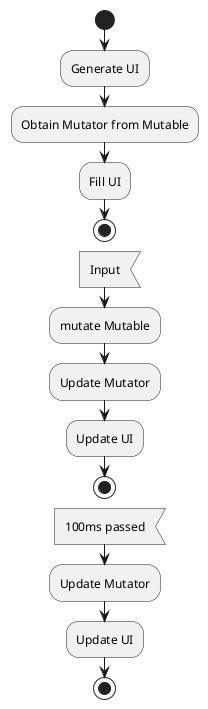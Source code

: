 @startuml UI Lifecycle

start
:Generate UI;
:Obtain Mutator from Mutable;
:Fill UI;
stop
:Input<
:mutate Mutable;
:Update Mutator;
:Update UI;
stop
:100ms passed<
:Update Mutator;
:Update UI;
stop
@enduml